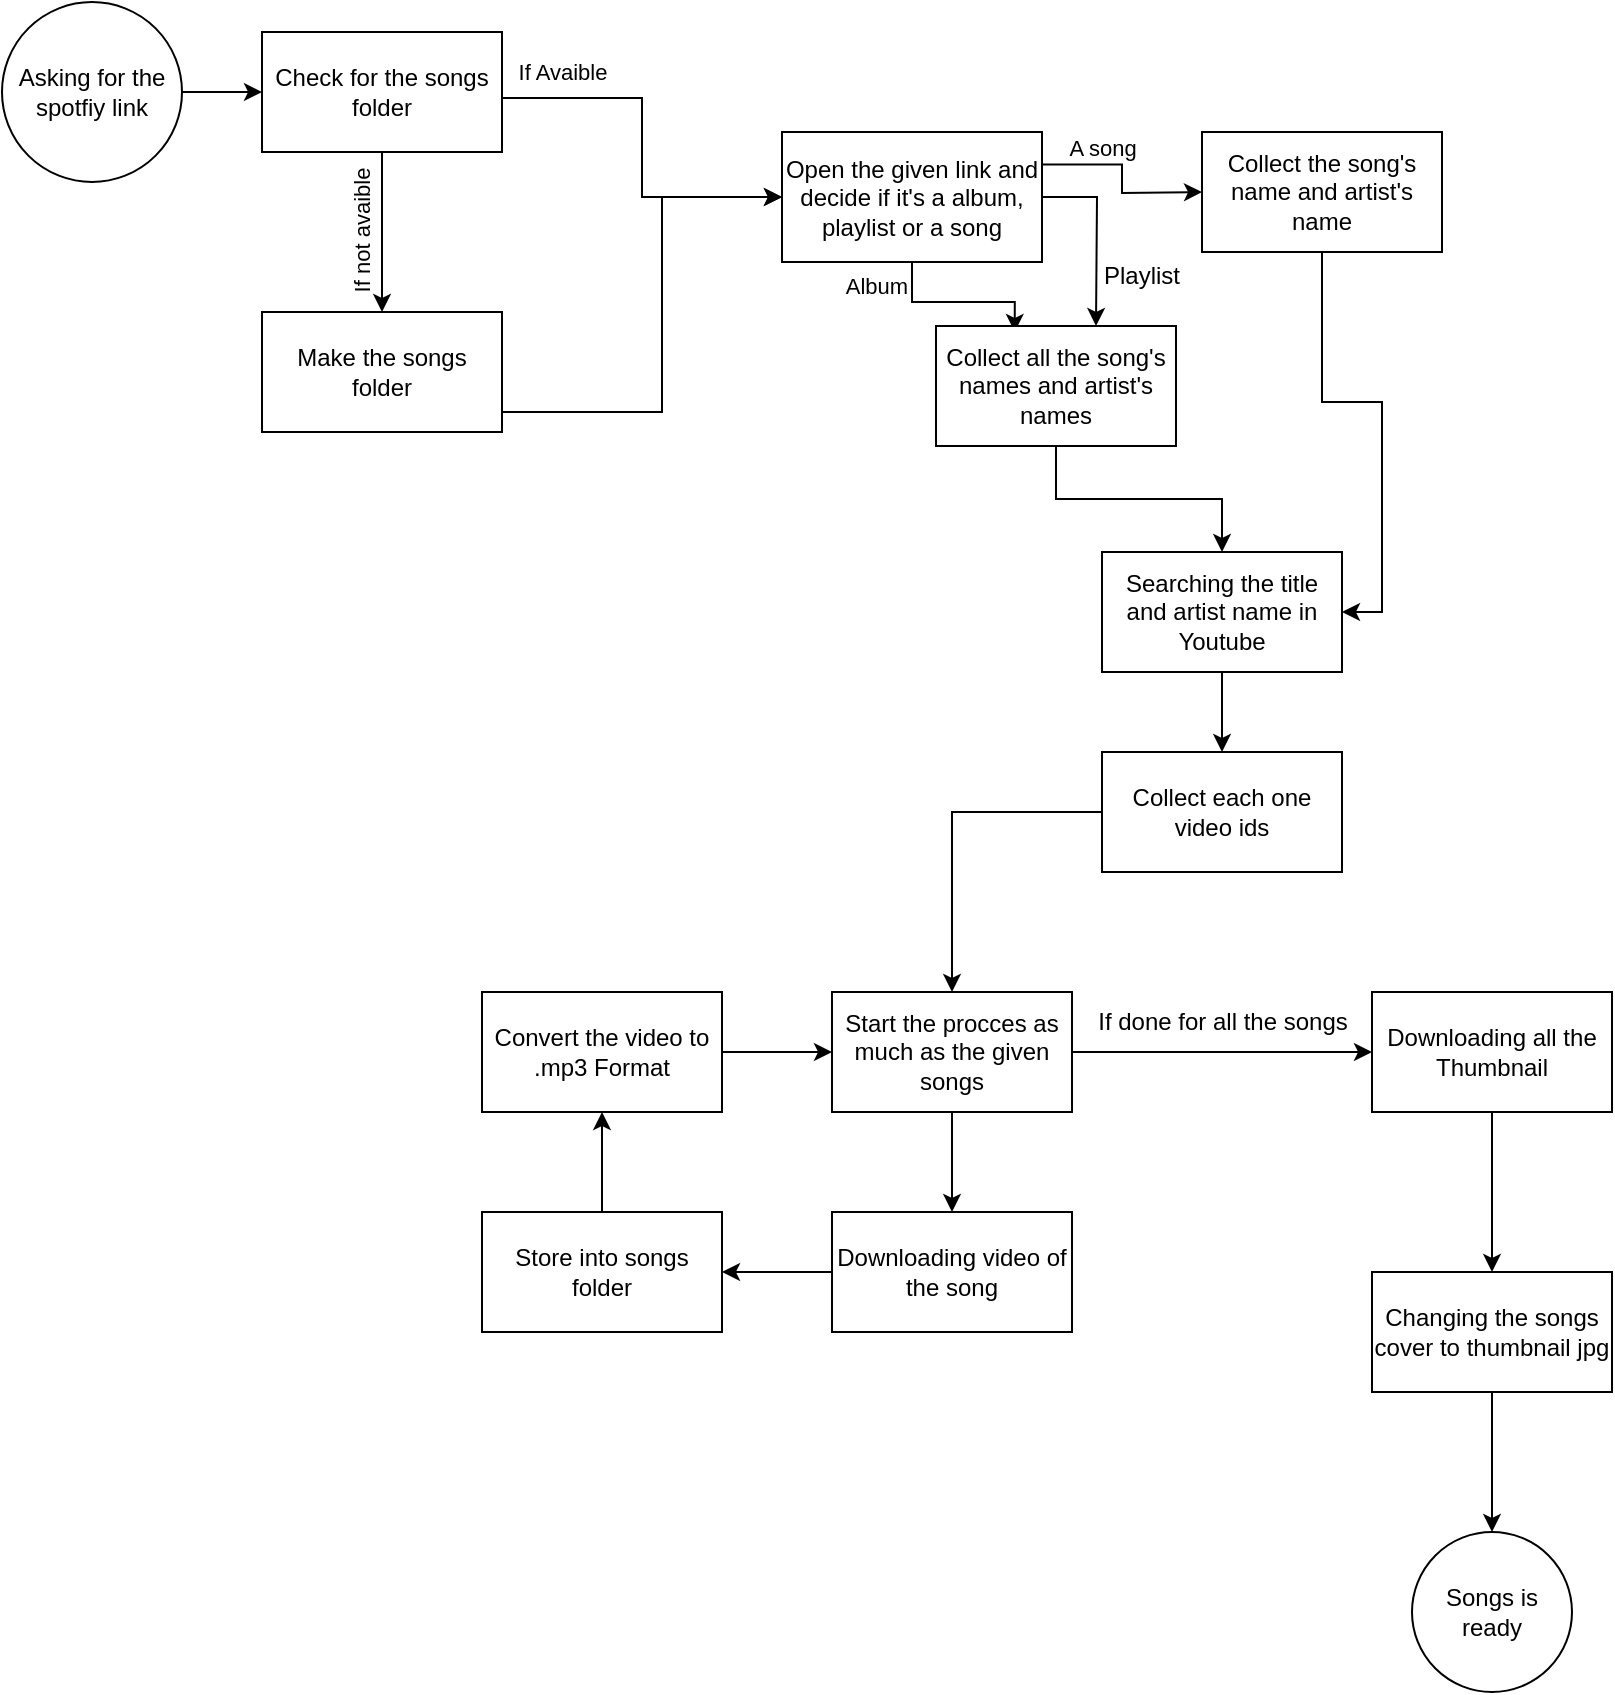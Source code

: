 <mxfile version="28.2.7">
  <diagram name="Page-1" id="4NdgYdVW0mMY6pDMlmJf">
    <mxGraphModel dx="807" dy="417" grid="1" gridSize="10" guides="1" tooltips="1" connect="1" arrows="1" fold="1" page="1" pageScale="1" pageWidth="850" pageHeight="1100" math="0" shadow="0">
      <root>
        <mxCell id="0" />
        <mxCell id="1" parent="0" />
        <mxCell id="tXZqEw7rWf0vmvOP3cQW-9" value="" style="edgeStyle=orthogonalEdgeStyle;rounded=0;orthogonalLoop=1;jettySize=auto;html=1;exitX=1.001;exitY=0.55;exitDx=0;exitDy=0;exitPerimeter=0;" parent="1" source="wfH4DKmYA_PpzVXBzpF9-12" target="tXZqEw7rWf0vmvOP3cQW-8" edge="1">
          <mxGeometry relative="1" as="geometry">
            <mxPoint x="393.0" y="188.048" as="sourcePoint" />
          </mxGeometry>
        </mxCell>
        <mxCell id="wfH4DKmYA_PpzVXBzpF9-14" value="If Avaible" style="edgeLabel;html=1;align=center;verticalAlign=middle;resizable=0;points=[];" parent="tXZqEw7rWf0vmvOP3cQW-9" vertex="1" connectable="0">
          <mxGeometry x="0.127" y="2" relative="1" as="geometry">
            <mxPoint x="-42" y="-50" as="offset" />
          </mxGeometry>
        </mxCell>
        <mxCell id="wfH4DKmYA_PpzVXBzpF9-13" value="" style="edgeStyle=orthogonalEdgeStyle;rounded=0;orthogonalLoop=1;jettySize=auto;html=1;" parent="1" source="tXZqEw7rWf0vmvOP3cQW-3" target="wfH4DKmYA_PpzVXBzpF9-12" edge="1">
          <mxGeometry relative="1" as="geometry" />
        </mxCell>
        <mxCell id="tXZqEw7rWf0vmvOP3cQW-3" value="Asking for the spotfiy link" style="ellipse;whiteSpace=wrap;html=1;" parent="1" vertex="1">
          <mxGeometry x="23" y="128" width="90" height="90" as="geometry" />
        </mxCell>
        <mxCell id="tXZqEw7rWf0vmvOP3cQW-14" value="" style="edgeStyle=orthogonalEdgeStyle;rounded=0;orthogonalLoop=1;jettySize=auto;html=1;exitX=1;exitY=0.25;exitDx=0;exitDy=0;" parent="1" source="tXZqEw7rWf0vmvOP3cQW-8" edge="1">
          <mxGeometry relative="1" as="geometry">
            <mxPoint x="623" y="223" as="targetPoint" />
          </mxGeometry>
        </mxCell>
        <mxCell id="tXZqEw7rWf0vmvOP3cQW-15" value="A song" style="edgeLabel;html=1;align=center;verticalAlign=middle;resizable=0;points=[];" parent="tXZqEw7rWf0vmvOP3cQW-14" vertex="1" connectable="0">
          <mxGeometry x="-0.136" y="6" relative="1" as="geometry">
            <mxPoint x="-16" y="-9" as="offset" />
          </mxGeometry>
        </mxCell>
        <mxCell id="wfH4DKmYA_PpzVXBzpF9-2" value="" style="edgeStyle=orthogonalEdgeStyle;rounded=0;orthogonalLoop=1;jettySize=auto;html=1;entryX=0.328;entryY=0.049;entryDx=0;entryDy=0;entryPerimeter=0;" parent="1" source="tXZqEw7rWf0vmvOP3cQW-8" target="tXZqEw7rWf0vmvOP3cQW-18" edge="1">
          <mxGeometry relative="1" as="geometry">
            <mxPoint x="440.8" y="312.88" as="targetPoint" />
          </mxGeometry>
        </mxCell>
        <mxCell id="wfH4DKmYA_PpzVXBzpF9-8" value="Album" style="edgeLabel;html=1;align=center;verticalAlign=middle;resizable=0;points=[];" parent="wfH4DKmYA_PpzVXBzpF9-2" vertex="1" connectable="0">
          <mxGeometry x="-0.077" y="-4" relative="1" as="geometry">
            <mxPoint x="-38" y="-12" as="offset" />
          </mxGeometry>
        </mxCell>
        <mxCell id="X-jzCXl6lbadJnA7Eit--2" style="edgeStyle=orthogonalEdgeStyle;rounded=0;orthogonalLoop=1;jettySize=auto;html=1;" edge="1" parent="1" source="tXZqEw7rWf0vmvOP3cQW-8">
          <mxGeometry relative="1" as="geometry">
            <mxPoint x="570" y="290" as="targetPoint" />
          </mxGeometry>
        </mxCell>
        <mxCell id="tXZqEw7rWf0vmvOP3cQW-8" value="Open the given link and decide if it&#39;s a album, playlist or a song" style="whiteSpace=wrap;html=1;" parent="1" vertex="1">
          <mxGeometry x="413" y="193" width="130" height="65" as="geometry" />
        </mxCell>
        <mxCell id="wfH4DKmYA_PpzVXBzpF9-7" style="edgeStyle=orthogonalEdgeStyle;rounded=0;orthogonalLoop=1;jettySize=auto;html=1;entryX=1;entryY=0.5;entryDx=0;entryDy=0;" parent="1" source="tXZqEw7rWf0vmvOP3cQW-16" target="wfH4DKmYA_PpzVXBzpF9-4" edge="1">
          <mxGeometry relative="1" as="geometry" />
        </mxCell>
        <mxCell id="tXZqEw7rWf0vmvOP3cQW-16" value="Collect the song&#39;s name and artist&#39;s name" style="whiteSpace=wrap;html=1;" parent="1" vertex="1">
          <mxGeometry x="623" y="193" width="120" height="60" as="geometry" />
        </mxCell>
        <mxCell id="wfH4DKmYA_PpzVXBzpF9-6" style="edgeStyle=orthogonalEdgeStyle;rounded=0;orthogonalLoop=1;jettySize=auto;html=1;entryX=0.5;entryY=0;entryDx=0;entryDy=0;" parent="1" source="tXZqEw7rWf0vmvOP3cQW-18" target="wfH4DKmYA_PpzVXBzpF9-4" edge="1">
          <mxGeometry relative="1" as="geometry" />
        </mxCell>
        <mxCell id="tXZqEw7rWf0vmvOP3cQW-18" value="Collect all the song&#39;s names and artist&#39;s names" style="whiteSpace=wrap;html=1;" parent="1" vertex="1">
          <mxGeometry x="490" y="290" width="120" height="60" as="geometry" />
        </mxCell>
        <mxCell id="wfH4DKmYA_PpzVXBzpF9-11" value="" style="edgeStyle=orthogonalEdgeStyle;rounded=0;orthogonalLoop=1;jettySize=auto;html=1;" parent="1" source="wfH4DKmYA_PpzVXBzpF9-4" target="wfH4DKmYA_PpzVXBzpF9-10" edge="1">
          <mxGeometry relative="1" as="geometry" />
        </mxCell>
        <mxCell id="wfH4DKmYA_PpzVXBzpF9-4" value="Searching the title and artist name in Youtube" style="whiteSpace=wrap;html=1;" parent="1" vertex="1">
          <mxGeometry x="573" y="403" width="120" height="60" as="geometry" />
        </mxCell>
        <mxCell id="wfH4DKmYA_PpzVXBzpF9-23" value="" style="edgeStyle=orthogonalEdgeStyle;rounded=0;orthogonalLoop=1;jettySize=auto;html=1;" parent="1" source="wfH4DKmYA_PpzVXBzpF9-10" target="wfH4DKmYA_PpzVXBzpF9-22" edge="1">
          <mxGeometry relative="1" as="geometry" />
        </mxCell>
        <mxCell id="wfH4DKmYA_PpzVXBzpF9-10" value="Collect each one video ids" style="whiteSpace=wrap;html=1;" parent="1" vertex="1">
          <mxGeometry x="573" y="503" width="120" height="60" as="geometry" />
        </mxCell>
        <mxCell id="wfH4DKmYA_PpzVXBzpF9-16" value="" style="edgeStyle=orthogonalEdgeStyle;rounded=0;orthogonalLoop=1;jettySize=auto;html=1;" parent="1" source="wfH4DKmYA_PpzVXBzpF9-12" target="wfH4DKmYA_PpzVXBzpF9-15" edge="1">
          <mxGeometry relative="1" as="geometry" />
        </mxCell>
        <mxCell id="wfH4DKmYA_PpzVXBzpF9-17" value="If not avaible" style="edgeLabel;html=1;align=center;verticalAlign=middle;resizable=0;points=[];rotation=-90;" parent="wfH4DKmYA_PpzVXBzpF9-16" vertex="1" connectable="0">
          <mxGeometry x="0.042" y="-5" relative="1" as="geometry">
            <mxPoint x="-5" y="-2" as="offset" />
          </mxGeometry>
        </mxCell>
        <mxCell id="wfH4DKmYA_PpzVXBzpF9-12" value="Check for the songs folder" style="whiteSpace=wrap;html=1;" parent="1" vertex="1">
          <mxGeometry x="153" y="143" width="120" height="60" as="geometry" />
        </mxCell>
        <mxCell id="wfH4DKmYA_PpzVXBzpF9-20" style="edgeStyle=orthogonalEdgeStyle;rounded=0;orthogonalLoop=1;jettySize=auto;html=1;entryX=0;entryY=0.5;entryDx=0;entryDy=0;" parent="1" source="wfH4DKmYA_PpzVXBzpF9-15" target="tXZqEw7rWf0vmvOP3cQW-8" edge="1">
          <mxGeometry relative="1" as="geometry">
            <mxPoint x="343" y="223" as="targetPoint" />
            <Array as="points">
              <mxPoint x="353" y="333" />
              <mxPoint x="353" y="226" />
            </Array>
          </mxGeometry>
        </mxCell>
        <mxCell id="wfH4DKmYA_PpzVXBzpF9-15" value="Make the songs folder" style="whiteSpace=wrap;html=1;" parent="1" vertex="1">
          <mxGeometry x="153" y="283" width="120" height="60" as="geometry" />
        </mxCell>
        <mxCell id="wfH4DKmYA_PpzVXBzpF9-25" value="" style="edgeStyle=orthogonalEdgeStyle;rounded=0;orthogonalLoop=1;jettySize=auto;html=1;" parent="1" source="wfH4DKmYA_PpzVXBzpF9-22" target="wfH4DKmYA_PpzVXBzpF9-24" edge="1">
          <mxGeometry relative="1" as="geometry" />
        </mxCell>
        <mxCell id="wfH4DKmYA_PpzVXBzpF9-34" value="" style="edgeStyle=orthogonalEdgeStyle;rounded=0;orthogonalLoop=1;jettySize=auto;html=1;" parent="1" source="wfH4DKmYA_PpzVXBzpF9-22" edge="1">
          <mxGeometry relative="1" as="geometry">
            <mxPoint x="708" y="653" as="targetPoint" />
          </mxGeometry>
        </mxCell>
        <mxCell id="wfH4DKmYA_PpzVXBzpF9-22" value="Start the procces as much as the given songs" style="whiteSpace=wrap;html=1;" parent="1" vertex="1">
          <mxGeometry x="438" y="623" width="120" height="60" as="geometry" />
        </mxCell>
        <mxCell id="wfH4DKmYA_PpzVXBzpF9-27" value="" style="edgeStyle=orthogonalEdgeStyle;rounded=0;orthogonalLoop=1;jettySize=auto;html=1;" parent="1" source="wfH4DKmYA_PpzVXBzpF9-24" target="wfH4DKmYA_PpzVXBzpF9-26" edge="1">
          <mxGeometry relative="1" as="geometry" />
        </mxCell>
        <mxCell id="wfH4DKmYA_PpzVXBzpF9-24" value="Downloading video of the song" style="whiteSpace=wrap;html=1;" parent="1" vertex="1">
          <mxGeometry x="438" y="733" width="120" height="60" as="geometry" />
        </mxCell>
        <mxCell id="wfH4DKmYA_PpzVXBzpF9-29" value="" style="edgeStyle=orthogonalEdgeStyle;rounded=0;orthogonalLoop=1;jettySize=auto;html=1;" parent="1" source="wfH4DKmYA_PpzVXBzpF9-26" target="wfH4DKmYA_PpzVXBzpF9-28" edge="1">
          <mxGeometry relative="1" as="geometry" />
        </mxCell>
        <mxCell id="wfH4DKmYA_PpzVXBzpF9-26" value="Store into songs folder" style="whiteSpace=wrap;html=1;" parent="1" vertex="1">
          <mxGeometry x="263" y="733" width="120" height="60" as="geometry" />
        </mxCell>
        <mxCell id="wfH4DKmYA_PpzVXBzpF9-30" value="" style="edgeStyle=orthogonalEdgeStyle;rounded=0;orthogonalLoop=1;jettySize=auto;html=1;" parent="1" source="wfH4DKmYA_PpzVXBzpF9-28" target="wfH4DKmYA_PpzVXBzpF9-22" edge="1">
          <mxGeometry relative="1" as="geometry" />
        </mxCell>
        <mxCell id="wfH4DKmYA_PpzVXBzpF9-28" value="Convert the video to .mp3 Format" style="whiteSpace=wrap;html=1;" parent="1" vertex="1">
          <mxGeometry x="263" y="623" width="120" height="60" as="geometry" />
        </mxCell>
        <mxCell id="wfH4DKmYA_PpzVXBzpF9-35" value="If done for all the songs" style="text;html=1;align=center;verticalAlign=middle;resizable=0;points=[];autosize=1;strokeColor=none;fillColor=none;" parent="1" vertex="1">
          <mxGeometry x="558" y="623" width="150" height="30" as="geometry" />
        </mxCell>
        <mxCell id="DZC3PRVFJ5DatrU16s3s-3" value="" style="edgeStyle=orthogonalEdgeStyle;rounded=0;orthogonalLoop=1;jettySize=auto;html=1;" parent="1" source="DZC3PRVFJ5DatrU16s3s-1" target="DZC3PRVFJ5DatrU16s3s-2" edge="1">
          <mxGeometry relative="1" as="geometry" />
        </mxCell>
        <mxCell id="DZC3PRVFJ5DatrU16s3s-1" value="Downloading all the Thumbnail" style="whiteSpace=wrap;html=1;" parent="1" vertex="1">
          <mxGeometry x="708" y="623" width="120" height="60" as="geometry" />
        </mxCell>
        <mxCell id="DZC3PRVFJ5DatrU16s3s-5" value="" style="edgeStyle=orthogonalEdgeStyle;rounded=0;orthogonalLoop=1;jettySize=auto;html=1;" parent="1" source="DZC3PRVFJ5DatrU16s3s-2" target="DZC3PRVFJ5DatrU16s3s-4" edge="1">
          <mxGeometry relative="1" as="geometry" />
        </mxCell>
        <mxCell id="DZC3PRVFJ5DatrU16s3s-2" value="Changing the songs cover to thumbnail jpg" style="whiteSpace=wrap;html=1;" parent="1" vertex="1">
          <mxGeometry x="708" y="763" width="120" height="60" as="geometry" />
        </mxCell>
        <mxCell id="DZC3PRVFJ5DatrU16s3s-4" value="Songs is ready" style="ellipse;whiteSpace=wrap;html=1;" parent="1" vertex="1">
          <mxGeometry x="728" y="893" width="80" height="80" as="geometry" />
        </mxCell>
        <mxCell id="X-jzCXl6lbadJnA7Eit--3" value="Playlist" style="text;html=1;whiteSpace=wrap;strokeColor=none;fillColor=none;align=center;verticalAlign=middle;rounded=0;" vertex="1" parent="1">
          <mxGeometry x="563" y="250" width="60" height="30" as="geometry" />
        </mxCell>
      </root>
    </mxGraphModel>
  </diagram>
</mxfile>
